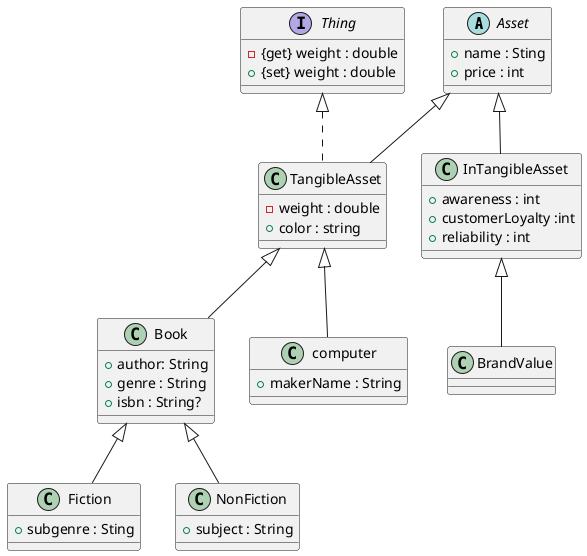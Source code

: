 $@startuml

abstract class Asset{
+name : Sting
+price : int
}
interface Thing{
-{get} weight : double
+{set} weight : double
}
class TangibleAsset{
-weight : double
+color : string


}
class InTangibleAsset{
 +awareness : int
 +customerLoyalty :int
 +reliability : int
}
class Book{
 +author: String
 +genre : String
 +isbn : String?
}
class Fiction{
+subgenre : Sting
}
class NonFiction{
+subject : String
}
class computer{
+makerName : String
}
class BrandValue{}

Thing <|.. TangibleAsset
Asset <|-- TangibleAsset
Asset <|-- InTangibleAsset
TangibleAsset <|-- Book
TangibleAsset <|-- computer
Book <|-- Fiction
Book <|-- NonFiction
InTangibleAsset <|-- BrandValue


@enduml